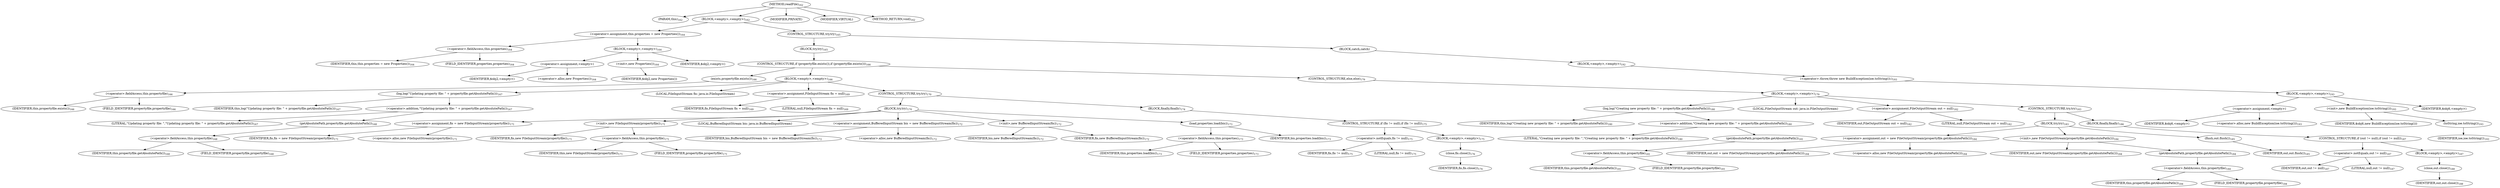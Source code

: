 digraph "readFile" {  
"166" [label = <(METHOD,readFile)<SUB>162</SUB>> ]
"11" [label = <(PARAM,this)<SUB>162</SUB>> ]
"167" [label = <(BLOCK,&lt;empty&gt;,&lt;empty&gt;)<SUB>162</SUB>> ]
"168" [label = <(&lt;operator&gt;.assignment,this.properties = new Properties())<SUB>164</SUB>> ]
"169" [label = <(&lt;operator&gt;.fieldAccess,this.properties)<SUB>164</SUB>> ]
"170" [label = <(IDENTIFIER,this,this.properties = new Properties())<SUB>164</SUB>> ]
"171" [label = <(FIELD_IDENTIFIER,properties,properties)<SUB>164</SUB>> ]
"172" [label = <(BLOCK,&lt;empty&gt;,&lt;empty&gt;)<SUB>164</SUB>> ]
"173" [label = <(&lt;operator&gt;.assignment,&lt;empty&gt;)> ]
"174" [label = <(IDENTIFIER,$obj2,&lt;empty&gt;)> ]
"175" [label = <(&lt;operator&gt;.alloc,new Properties())<SUB>164</SUB>> ]
"176" [label = <(&lt;init&gt;,new Properties())<SUB>164</SUB>> ]
"177" [label = <(IDENTIFIER,$obj2,new Properties())> ]
"178" [label = <(IDENTIFIER,$obj2,&lt;empty&gt;)> ]
"179" [label = <(CONTROL_STRUCTURE,try,try)<SUB>165</SUB>> ]
"180" [label = <(BLOCK,try,try)<SUB>165</SUB>> ]
"181" [label = <(CONTROL_STRUCTURE,if (propertyfile.exists()),if (propertyfile.exists()))<SUB>166</SUB>> ]
"182" [label = <(exists,propertyfile.exists())<SUB>166</SUB>> ]
"183" [label = <(&lt;operator&gt;.fieldAccess,this.propertyfile)<SUB>166</SUB>> ]
"184" [label = <(IDENTIFIER,this,propertyfile.exists())<SUB>166</SUB>> ]
"185" [label = <(FIELD_IDENTIFIER,propertyfile,propertyfile)<SUB>166</SUB>> ]
"186" [label = <(BLOCK,&lt;empty&gt;,&lt;empty&gt;)<SUB>166</SUB>> ]
"187" [label = <(log,log(&quot;Updating property file: &quot; + propertyfile.getAbsolutePath()))<SUB>167</SUB>> ]
"10" [label = <(IDENTIFIER,this,log(&quot;Updating property file: &quot; + propertyfile.getAbsolutePath()))<SUB>167</SUB>> ]
"188" [label = <(&lt;operator&gt;.addition,&quot;Updating property file: &quot; + propertyfile.getAbsolutePath())<SUB>167</SUB>> ]
"189" [label = <(LITERAL,&quot;Updating property file: &quot;,&quot;Updating property file: &quot; + propertyfile.getAbsolutePath())<SUB>167</SUB>> ]
"190" [label = <(getAbsolutePath,propertyfile.getAbsolutePath())<SUB>168</SUB>> ]
"191" [label = <(&lt;operator&gt;.fieldAccess,this.propertyfile)<SUB>168</SUB>> ]
"192" [label = <(IDENTIFIER,this,propertyfile.getAbsolutePath())<SUB>168</SUB>> ]
"193" [label = <(FIELD_IDENTIFIER,propertyfile,propertyfile)<SUB>168</SUB>> ]
"13" [label = <(LOCAL,FileInputStream fis: java.io.FileInputStream)> ]
"194" [label = <(&lt;operator&gt;.assignment,FileInputStream fis = null)<SUB>169</SUB>> ]
"195" [label = <(IDENTIFIER,fis,FileInputStream fis = null)<SUB>169</SUB>> ]
"196" [label = <(LITERAL,null,FileInputStream fis = null)<SUB>169</SUB>> ]
"197" [label = <(CONTROL_STRUCTURE,try,try)<SUB>170</SUB>> ]
"198" [label = <(BLOCK,try,try)<SUB>170</SUB>> ]
"199" [label = <(&lt;operator&gt;.assignment,fis = new FileInputStream(propertyfile))<SUB>171</SUB>> ]
"200" [label = <(IDENTIFIER,fis,fis = new FileInputStream(propertyfile))<SUB>171</SUB>> ]
"201" [label = <(&lt;operator&gt;.alloc,new FileInputStream(propertyfile))<SUB>171</SUB>> ]
"202" [label = <(&lt;init&gt;,new FileInputStream(propertyfile))<SUB>171</SUB>> ]
"12" [label = <(IDENTIFIER,fis,new FileInputStream(propertyfile))<SUB>171</SUB>> ]
"203" [label = <(&lt;operator&gt;.fieldAccess,this.propertyfile)<SUB>171</SUB>> ]
"204" [label = <(IDENTIFIER,this,new FileInputStream(propertyfile))<SUB>171</SUB>> ]
"205" [label = <(FIELD_IDENTIFIER,propertyfile,propertyfile)<SUB>171</SUB>> ]
"15" [label = <(LOCAL,BufferedInputStream bis: java.io.BufferedInputStream)> ]
"206" [label = <(&lt;operator&gt;.assignment,BufferedInputStream bis = new BufferedInputStream(fis))<SUB>172</SUB>> ]
"207" [label = <(IDENTIFIER,bis,BufferedInputStream bis = new BufferedInputStream(fis))<SUB>172</SUB>> ]
"208" [label = <(&lt;operator&gt;.alloc,new BufferedInputStream(fis))<SUB>172</SUB>> ]
"209" [label = <(&lt;init&gt;,new BufferedInputStream(fis))<SUB>172</SUB>> ]
"14" [label = <(IDENTIFIER,bis,new BufferedInputStream(fis))<SUB>172</SUB>> ]
"210" [label = <(IDENTIFIER,fis,new BufferedInputStream(fis))<SUB>172</SUB>> ]
"211" [label = <(load,properties.load(bis))<SUB>173</SUB>> ]
"212" [label = <(&lt;operator&gt;.fieldAccess,this.properties)<SUB>173</SUB>> ]
"213" [label = <(IDENTIFIER,this,properties.load(bis))<SUB>173</SUB>> ]
"214" [label = <(FIELD_IDENTIFIER,properties,properties)<SUB>173</SUB>> ]
"215" [label = <(IDENTIFIER,bis,properties.load(bis))<SUB>173</SUB>> ]
"216" [label = <(BLOCK,finally,finally)<SUB>174</SUB>> ]
"217" [label = <(CONTROL_STRUCTURE,if (fis != null),if (fis != null))<SUB>175</SUB>> ]
"218" [label = <(&lt;operator&gt;.notEquals,fis != null)<SUB>175</SUB>> ]
"219" [label = <(IDENTIFIER,fis,fis != null)<SUB>175</SUB>> ]
"220" [label = <(LITERAL,null,fis != null)<SUB>175</SUB>> ]
"221" [label = <(BLOCK,&lt;empty&gt;,&lt;empty&gt;)<SUB>175</SUB>> ]
"222" [label = <(close,fis.close())<SUB>176</SUB>> ]
"223" [label = <(IDENTIFIER,fis,fis.close())<SUB>176</SUB>> ]
"224" [label = <(CONTROL_STRUCTURE,else,else)<SUB>179</SUB>> ]
"225" [label = <(BLOCK,&lt;empty&gt;,&lt;empty&gt;)<SUB>179</SUB>> ]
"226" [label = <(log,log(&quot;Creating new property file: &quot; + propertyfile.getAbsolutePath()))<SUB>180</SUB>> ]
"16" [label = <(IDENTIFIER,this,log(&quot;Creating new property file: &quot; + propertyfile.getAbsolutePath()))<SUB>180</SUB>> ]
"227" [label = <(&lt;operator&gt;.addition,&quot;Creating new property file: &quot; + propertyfile.getAbsolutePath())<SUB>180</SUB>> ]
"228" [label = <(LITERAL,&quot;Creating new property file: &quot;,&quot;Creating new property file: &quot; + propertyfile.getAbsolutePath())<SUB>180</SUB>> ]
"229" [label = <(getAbsolutePath,propertyfile.getAbsolutePath())<SUB>181</SUB>> ]
"230" [label = <(&lt;operator&gt;.fieldAccess,this.propertyfile)<SUB>181</SUB>> ]
"231" [label = <(IDENTIFIER,this,propertyfile.getAbsolutePath())<SUB>181</SUB>> ]
"232" [label = <(FIELD_IDENTIFIER,propertyfile,propertyfile)<SUB>181</SUB>> ]
"18" [label = <(LOCAL,FileOutputStream out: java.io.FileOutputStream)> ]
"233" [label = <(&lt;operator&gt;.assignment,FileOutputStream out = null)<SUB>182</SUB>> ]
"234" [label = <(IDENTIFIER,out,FileOutputStream out = null)<SUB>182</SUB>> ]
"235" [label = <(LITERAL,null,FileOutputStream out = null)<SUB>182</SUB>> ]
"236" [label = <(CONTROL_STRUCTURE,try,try)<SUB>183</SUB>> ]
"237" [label = <(BLOCK,try,try)<SUB>183</SUB>> ]
"238" [label = <(&lt;operator&gt;.assignment,out = new FileOutputStream(propertyfile.getAbsolutePath()))<SUB>184</SUB>> ]
"239" [label = <(IDENTIFIER,out,out = new FileOutputStream(propertyfile.getAbsolutePath()))<SUB>184</SUB>> ]
"240" [label = <(&lt;operator&gt;.alloc,new FileOutputStream(propertyfile.getAbsolutePath()))<SUB>184</SUB>> ]
"241" [label = <(&lt;init&gt;,new FileOutputStream(propertyfile.getAbsolutePath()))<SUB>184</SUB>> ]
"17" [label = <(IDENTIFIER,out,new FileOutputStream(propertyfile.getAbsolutePath()))<SUB>184</SUB>> ]
"242" [label = <(getAbsolutePath,propertyfile.getAbsolutePath())<SUB>184</SUB>> ]
"243" [label = <(&lt;operator&gt;.fieldAccess,this.propertyfile)<SUB>184</SUB>> ]
"244" [label = <(IDENTIFIER,this,propertyfile.getAbsolutePath())<SUB>184</SUB>> ]
"245" [label = <(FIELD_IDENTIFIER,propertyfile,propertyfile)<SUB>184</SUB>> ]
"246" [label = <(flush,out.flush())<SUB>185</SUB>> ]
"247" [label = <(IDENTIFIER,out,out.flush())<SUB>185</SUB>> ]
"248" [label = <(BLOCK,finally,finally)<SUB>186</SUB>> ]
"249" [label = <(CONTROL_STRUCTURE,if (out != null),if (out != null))<SUB>187</SUB>> ]
"250" [label = <(&lt;operator&gt;.notEquals,out != null)<SUB>187</SUB>> ]
"251" [label = <(IDENTIFIER,out,out != null)<SUB>187</SUB>> ]
"252" [label = <(LITERAL,null,out != null)<SUB>187</SUB>> ]
"253" [label = <(BLOCK,&lt;empty&gt;,&lt;empty&gt;)<SUB>187</SUB>> ]
"254" [label = <(close,out.close())<SUB>188</SUB>> ]
"255" [label = <(IDENTIFIER,out,out.close())<SUB>188</SUB>> ]
"256" [label = <(BLOCK,catch,catch)> ]
"257" [label = <(BLOCK,&lt;empty&gt;,&lt;empty&gt;)<SUB>192</SUB>> ]
"258" [label = <(&lt;operator&gt;.throw,throw new BuildException(ioe.toString());)<SUB>193</SUB>> ]
"259" [label = <(BLOCK,&lt;empty&gt;,&lt;empty&gt;)<SUB>193</SUB>> ]
"260" [label = <(&lt;operator&gt;.assignment,&lt;empty&gt;)> ]
"261" [label = <(IDENTIFIER,$obj6,&lt;empty&gt;)> ]
"262" [label = <(&lt;operator&gt;.alloc,new BuildException(ioe.toString()))<SUB>193</SUB>> ]
"263" [label = <(&lt;init&gt;,new BuildException(ioe.toString()))<SUB>193</SUB>> ]
"264" [label = <(IDENTIFIER,$obj6,new BuildException(ioe.toString()))> ]
"265" [label = <(toString,ioe.toString())<SUB>193</SUB>> ]
"266" [label = <(IDENTIFIER,ioe,ioe.toString())<SUB>193</SUB>> ]
"267" [label = <(IDENTIFIER,$obj6,&lt;empty&gt;)> ]
"268" [label = <(MODIFIER,PRIVATE)> ]
"269" [label = <(MODIFIER,VIRTUAL)> ]
"270" [label = <(METHOD_RETURN,void)<SUB>162</SUB>> ]
  "166" -> "11" 
  "166" -> "167" 
  "166" -> "268" 
  "166" -> "269" 
  "166" -> "270" 
  "167" -> "168" 
  "167" -> "179" 
  "168" -> "169" 
  "168" -> "172" 
  "169" -> "170" 
  "169" -> "171" 
  "172" -> "173" 
  "172" -> "176" 
  "172" -> "178" 
  "173" -> "174" 
  "173" -> "175" 
  "176" -> "177" 
  "179" -> "180" 
  "179" -> "256" 
  "180" -> "181" 
  "181" -> "182" 
  "181" -> "186" 
  "181" -> "224" 
  "182" -> "183" 
  "183" -> "184" 
  "183" -> "185" 
  "186" -> "187" 
  "186" -> "13" 
  "186" -> "194" 
  "186" -> "197" 
  "187" -> "10" 
  "187" -> "188" 
  "188" -> "189" 
  "188" -> "190" 
  "190" -> "191" 
  "191" -> "192" 
  "191" -> "193" 
  "194" -> "195" 
  "194" -> "196" 
  "197" -> "198" 
  "197" -> "216" 
  "198" -> "199" 
  "198" -> "202" 
  "198" -> "15" 
  "198" -> "206" 
  "198" -> "209" 
  "198" -> "211" 
  "199" -> "200" 
  "199" -> "201" 
  "202" -> "12" 
  "202" -> "203" 
  "203" -> "204" 
  "203" -> "205" 
  "206" -> "207" 
  "206" -> "208" 
  "209" -> "14" 
  "209" -> "210" 
  "211" -> "212" 
  "211" -> "215" 
  "212" -> "213" 
  "212" -> "214" 
  "216" -> "217" 
  "217" -> "218" 
  "217" -> "221" 
  "218" -> "219" 
  "218" -> "220" 
  "221" -> "222" 
  "222" -> "223" 
  "224" -> "225" 
  "225" -> "226" 
  "225" -> "18" 
  "225" -> "233" 
  "225" -> "236" 
  "226" -> "16" 
  "226" -> "227" 
  "227" -> "228" 
  "227" -> "229" 
  "229" -> "230" 
  "230" -> "231" 
  "230" -> "232" 
  "233" -> "234" 
  "233" -> "235" 
  "236" -> "237" 
  "236" -> "248" 
  "237" -> "238" 
  "237" -> "241" 
  "237" -> "246" 
  "238" -> "239" 
  "238" -> "240" 
  "241" -> "17" 
  "241" -> "242" 
  "242" -> "243" 
  "243" -> "244" 
  "243" -> "245" 
  "246" -> "247" 
  "248" -> "249" 
  "249" -> "250" 
  "249" -> "253" 
  "250" -> "251" 
  "250" -> "252" 
  "253" -> "254" 
  "254" -> "255" 
  "256" -> "257" 
  "257" -> "258" 
  "258" -> "259" 
  "259" -> "260" 
  "259" -> "263" 
  "259" -> "267" 
  "260" -> "261" 
  "260" -> "262" 
  "263" -> "264" 
  "263" -> "265" 
  "265" -> "266" 
}
